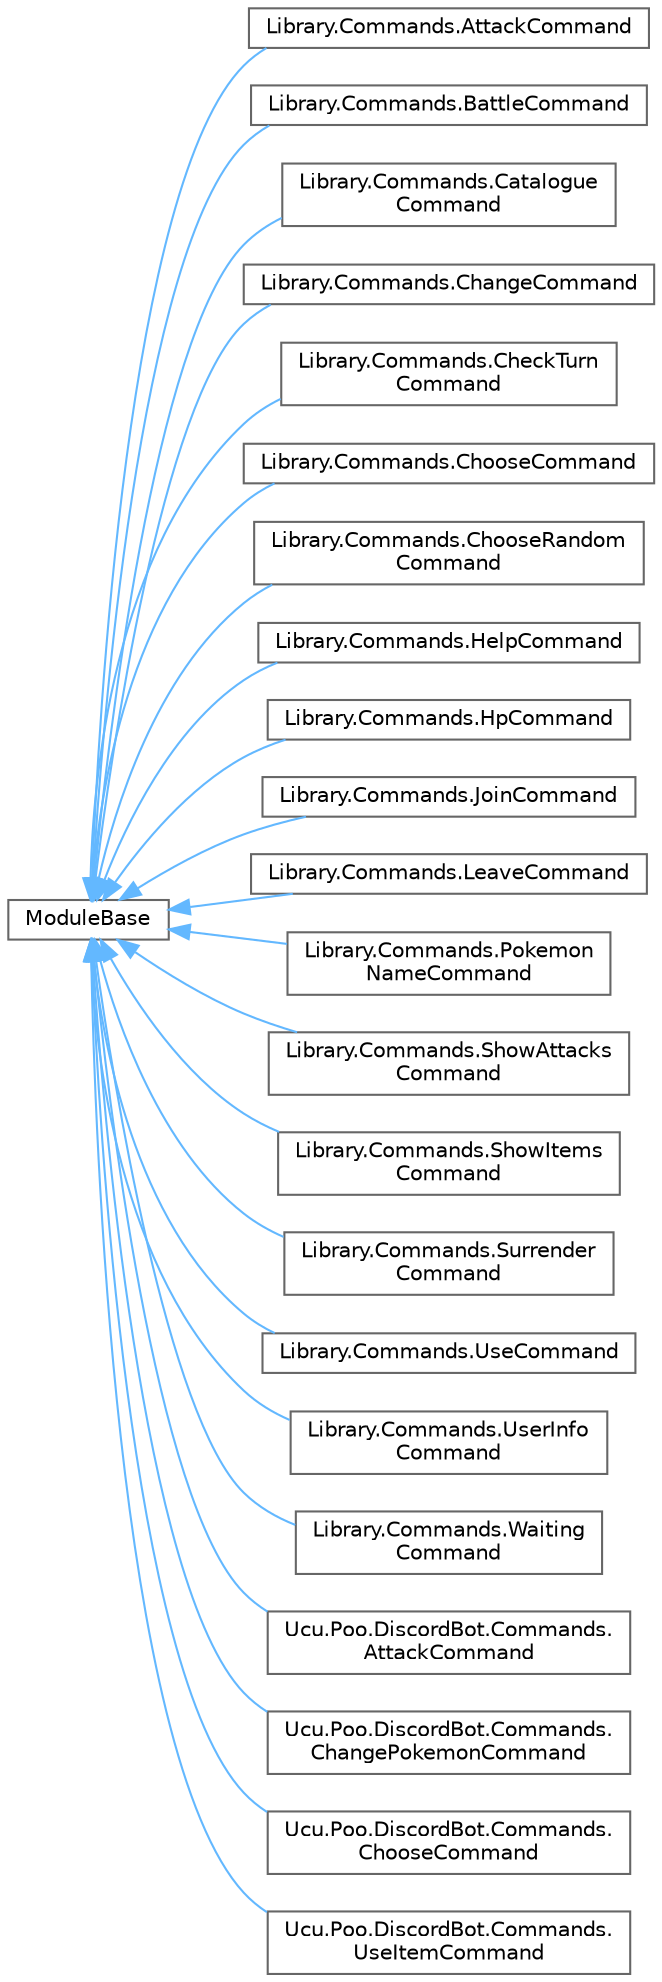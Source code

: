 digraph "Graphical Class Hierarchy"
{
 // INTERACTIVE_SVG=YES
 // LATEX_PDF_SIZE
  bgcolor="transparent";
  edge [fontname=Helvetica,fontsize=10,labelfontname=Helvetica,labelfontsize=10];
  node [fontname=Helvetica,fontsize=10,shape=box,height=0.2,width=0.4];
  rankdir="LR";
  Node0 [id="Node000000",label="ModuleBase",height=0.2,width=0.4,color="grey40", fillcolor="white", style="filled",URL="$classModuleBase.html",tooltip=" "];
  Node0 -> Node1 [id="edge26_Node000000_Node000001",dir="back",color="steelblue1",style="solid",tooltip=" "];
  Node1 [id="Node000001",label="Library.Commands.AttackCommand",height=0.2,width=0.4,color="grey40", fillcolor="white", style="filled",URL="$classLibrary_1_1Commands_1_1AttackCommand.html",tooltip="Esta clase implementa el comando 'attack' del bot."];
  Node0 -> Node2 [id="edge27_Node000000_Node000002",dir="back",color="steelblue1",style="solid",tooltip=" "];
  Node2 [id="Node000002",label="Library.Commands.BattleCommand",height=0.2,width=0.4,color="grey40", fillcolor="white", style="filled",URL="$classLibrary_1_1Commands_1_1BattleCommand.html",tooltip="Esta clase implementa el comando 'battle' del bot. Este comando une al jugador que envía el mensaje c..."];
  Node0 -> Node3 [id="edge28_Node000000_Node000003",dir="back",color="steelblue1",style="solid",tooltip=" "];
  Node3 [id="Node000003",label="Library.Commands.Catalogue\lCommand",height=0.2,width=0.4,color="grey40", fillcolor="white", style="filled",URL="$classLibrary_1_1Commands_1_1CatalogueCommand.html",tooltip="Esta clase implementa el comando 'catalogue' del bot."];
  Node0 -> Node4 [id="edge29_Node000000_Node000004",dir="back",color="steelblue1",style="solid",tooltip=" "];
  Node4 [id="Node000004",label="Library.Commands.ChangeCommand",height=0.2,width=0.4,color="grey40", fillcolor="white", style="filled",URL="$classLibrary_1_1Commands_1_1ChangeCommand.html",tooltip="Esta clase implementa el comando 'change' del bot."];
  Node0 -> Node5 [id="edge30_Node000000_Node000005",dir="back",color="steelblue1",style="solid",tooltip=" "];
  Node5 [id="Node000005",label="Library.Commands.CheckTurn\lCommand",height=0.2,width=0.4,color="grey40", fillcolor="white", style="filled",URL="$classLibrary_1_1Commands_1_1CheckTurnCommand.html",tooltip="Esta clase implementa el comando 'checkturn' del bot."];
  Node0 -> Node6 [id="edge31_Node000000_Node000006",dir="back",color="steelblue1",style="solid",tooltip=" "];
  Node6 [id="Node000006",label="Library.Commands.ChooseCommand",height=0.2,width=0.4,color="grey40", fillcolor="white", style="filled",URL="$classLibrary_1_1Commands_1_1ChooseCommand.html",tooltip="Esta clase implementa el comando 'choose' del bot."];
  Node0 -> Node7 [id="edge32_Node000000_Node000007",dir="back",color="steelblue1",style="solid",tooltip=" "];
  Node7 [id="Node000007",label="Library.Commands.ChooseRandom\lCommand",height=0.2,width=0.4,color="grey40", fillcolor="white", style="filled",URL="$classLibrary_1_1Commands_1_1ChooseRandomCommand.html",tooltip="Esta clase implementa el comando 'chooserandom' del bot."];
  Node0 -> Node8 [id="edge33_Node000000_Node000008",dir="back",color="steelblue1",style="solid",tooltip=" "];
  Node8 [id="Node000008",label="Library.Commands.HelpCommand",height=0.2,width=0.4,color="grey40", fillcolor="white", style="filled",URL="$classLibrary_1_1Commands_1_1HelpCommand.html",tooltip="Esta clase implementa el comando 'help' del bot."];
  Node0 -> Node9 [id="edge34_Node000000_Node000009",dir="back",color="steelblue1",style="solid",tooltip=" "];
  Node9 [id="Node000009",label="Library.Commands.HpCommand",height=0.2,width=0.4,color="grey40", fillcolor="white", style="filled",URL="$classLibrary_1_1Commands_1_1HpCommand.html",tooltip="Esta clase implementa el comando 'hp' del bot."];
  Node0 -> Node10 [id="edge35_Node000000_Node000010",dir="back",color="steelblue1",style="solid",tooltip=" "];
  Node10 [id="Node000010",label="Library.Commands.JoinCommand",height=0.2,width=0.4,color="grey40", fillcolor="white", style="filled",URL="$classLibrary_1_1Commands_1_1JoinCommand.html",tooltip="Esta clase implementa el comando 'join' del bot. Este comando une al jugador que envía el mensaje a l..."];
  Node0 -> Node11 [id="edge36_Node000000_Node000011",dir="back",color="steelblue1",style="solid",tooltip=" "];
  Node11 [id="Node000011",label="Library.Commands.LeaveCommand",height=0.2,width=0.4,color="grey40", fillcolor="white", style="filled",URL="$classLibrary_1_1Commands_1_1LeaveCommand.html",tooltip="Esta clase implementa el comando 'leave' del bot. Este comando remueve el jugador que envía el mensaj..."];
  Node0 -> Node12 [id="edge37_Node000000_Node000012",dir="back",color="steelblue1",style="solid",tooltip=" "];
  Node12 [id="Node000012",label="Library.Commands.Pokemon\lNameCommand",height=0.2,width=0.4,color="grey40", fillcolor="white", style="filled",URL="$classLibrary_1_1Commands_1_1PokemonNameCommand.html",tooltip="Esta clase implementa el comando 'name' del bot. Este comando retorna el nombre de un Pokémon dado su..."];
  Node0 -> Node13 [id="edge38_Node000000_Node000013",dir="back",color="steelblue1",style="solid",tooltip=" "];
  Node13 [id="Node000013",label="Library.Commands.ShowAttacks\lCommand",height=0.2,width=0.4,color="grey40", fillcolor="white", style="filled",URL="$classLibrary_1_1Commands_1_1ShowAttacksCommand.html",tooltip="Esta clase implementa el comando 'showattacks' del bot."];
  Node0 -> Node14 [id="edge39_Node000000_Node000014",dir="back",color="steelblue1",style="solid",tooltip=" "];
  Node14 [id="Node000014",label="Library.Commands.ShowItems\lCommand",height=0.2,width=0.4,color="grey40", fillcolor="white", style="filled",URL="$classLibrary_1_1Commands_1_1ShowItemsCommand.html",tooltip="Esta clase implementa el comando 'showitems' del bot."];
  Node0 -> Node15 [id="edge40_Node000000_Node000015",dir="back",color="steelblue1",style="solid",tooltip=" "];
  Node15 [id="Node000015",label="Library.Commands.Surrender\lCommand",height=0.2,width=0.4,color="grey40", fillcolor="white", style="filled",URL="$classLibrary_1_1Commands_1_1SurrenderCommand.html",tooltip="Esta clase implementa el comando 'surrender' del bot."];
  Node0 -> Node16 [id="edge41_Node000000_Node000016",dir="back",color="steelblue1",style="solid",tooltip=" "];
  Node16 [id="Node000016",label="Library.Commands.UseCommand",height=0.2,width=0.4,color="grey40", fillcolor="white", style="filled",URL="$classLibrary_1_1Commands_1_1UseCommand.html",tooltip="Esta clase implementa el comando 'use' del bot."];
  Node0 -> Node17 [id="edge42_Node000000_Node000017",dir="back",color="steelblue1",style="solid",tooltip=" "];
  Node17 [id="Node000017",label="Library.Commands.UserInfo\lCommand",height=0.2,width=0.4,color="grey40", fillcolor="white", style="filled",URL="$classLibrary_1_1Commands_1_1UserInfoCommand.html",tooltip="Esta clase implementa el comando 'userinfo', alias 'who' o 'whois' del bot. Este comando retorna info..."];
  Node0 -> Node18 [id="edge43_Node000000_Node000018",dir="back",color="steelblue1",style="solid",tooltip=" "];
  Node18 [id="Node000018",label="Library.Commands.Waiting\lCommand",height=0.2,width=0.4,color="grey40", fillcolor="white", style="filled",URL="$classLibrary_1_1Commands_1_1WaitingCommand.html",tooltip="Esta clase implementa el comando 'waitinglist' del bot. Este comando muestra la lista de jugadores es..."];
  Node0 -> Node19 [id="edge44_Node000000_Node000019",dir="back",color="steelblue1",style="solid",tooltip=" "];
  Node19 [id="Node000019",label="Ucu.Poo.DiscordBot.Commands.\lAttackCommand",height=0.2,width=0.4,color="grey40", fillcolor="white", style="filled",URL="$classUcu_1_1Poo_1_1DiscordBot_1_1Commands_1_1AttackCommand.html",tooltip="Esta clase implementa el comando 'attack' del bot."];
  Node0 -> Node20 [id="edge45_Node000000_Node000020",dir="back",color="steelblue1",style="solid",tooltip=" "];
  Node20 [id="Node000020",label="Ucu.Poo.DiscordBot.Commands.\lChangePokemonCommand",height=0.2,width=0.4,color="grey40", fillcolor="white", style="filled",URL="$classUcu_1_1Poo_1_1DiscordBot_1_1Commands_1_1ChangePokemonCommand.html",tooltip="Esta clase implementa el comando 'changepokemon' del bot."];
  Node0 -> Node21 [id="edge46_Node000000_Node000021",dir="back",color="steelblue1",style="solid",tooltip=" "];
  Node21 [id="Node000021",label="Ucu.Poo.DiscordBot.Commands.\lChooseCommand",height=0.2,width=0.4,color="grey40", fillcolor="white", style="filled",URL="$classUcu_1_1Poo_1_1DiscordBot_1_1Commands_1_1ChooseCommand.html",tooltip="Esta clase implementa el comando 'choose' del bot."];
  Node0 -> Node22 [id="edge47_Node000000_Node000022",dir="back",color="steelblue1",style="solid",tooltip=" "];
  Node22 [id="Node000022",label="Ucu.Poo.DiscordBot.Commands.\lUseItemCommand",height=0.2,width=0.4,color="grey40", fillcolor="white", style="filled",URL="$classUcu_1_1Poo_1_1DiscordBot_1_1Commands_1_1UseItemCommand.html",tooltip="Esta clase implementa el comando 'useitem' del bot."];
}
